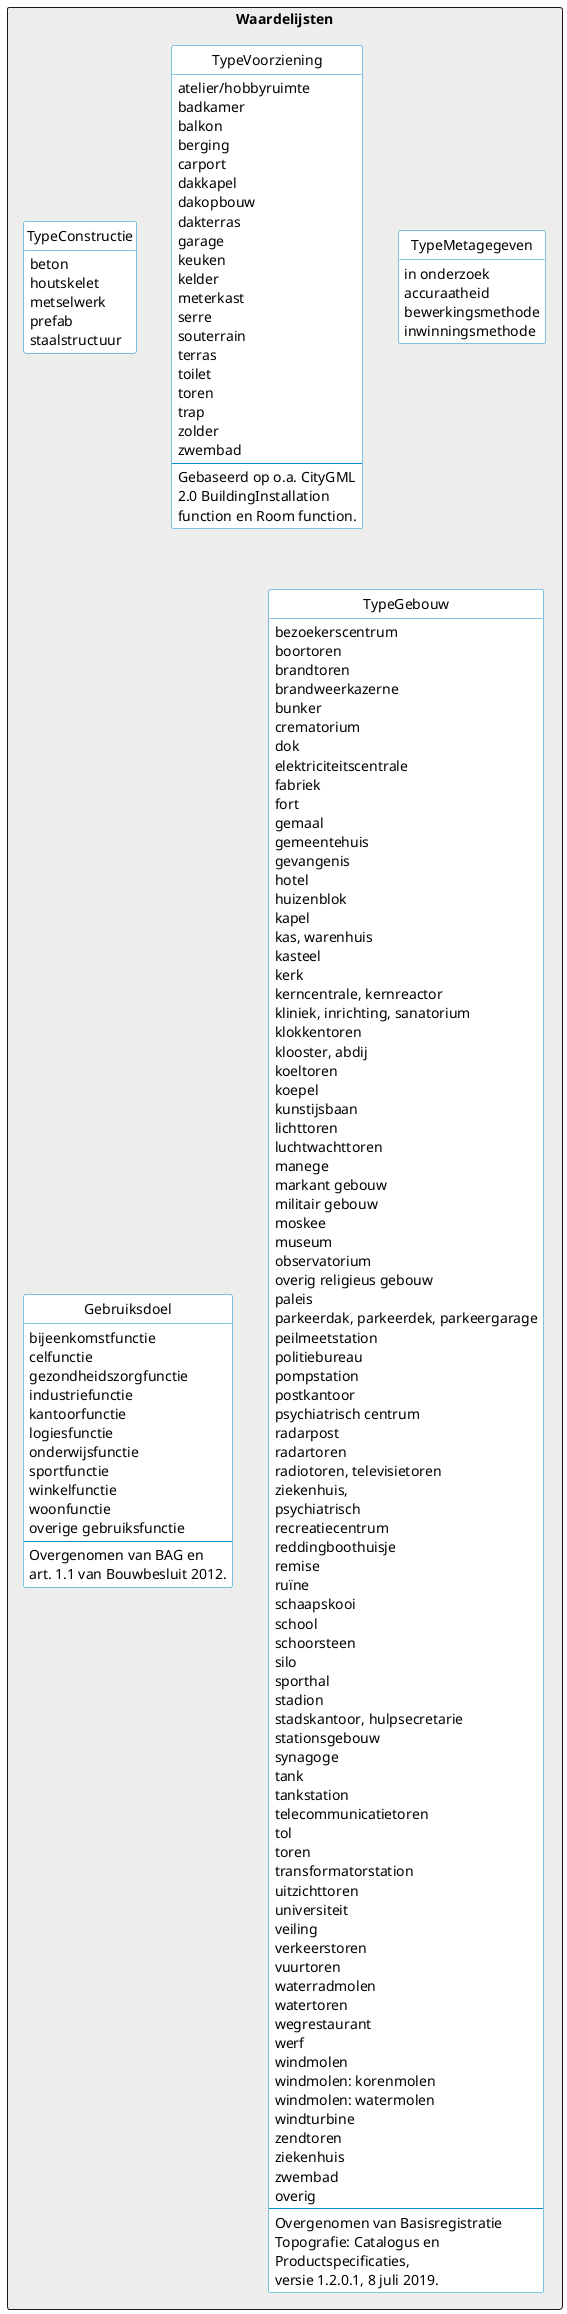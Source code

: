@startuml

' skinparam linetype ortho
' skinparam linetype polyline

skinparam class {
    BackgroundColor #ffffff
    BorderColor #008dc9
    ArrowColor #00387d
    ArrowThickness 1.5
}

hide empty members

hide circle

hide stereotype

package "Waardelijsten" <<rectangle>> #ededed {
    ' https://www.groephuyzentruyt.be/blog/de-verschillende-bouwmethodes
    class TypeConstructie << Referentielijst >> {
        beton
        houtskelet
        metselwerk
        prefab
        staalstructuur
    }

    class TypeVoorziening << Referentielijst >> {
        atelier/hobbyruimte
        badkamer
        balkon
        berging
        carport
        dakkapel
        dakopbouw
        dakterras
        garage
        keuken
        kelder
        meterkast
        serre
        souterrain
        terras
        toilet
        toren
        trap
        zolder
        zwembad
        --
        Gebaseerd op o.a. CityGML
        2.0 BuildingInstallation
        function en Room function.
    }

    class TypeMetagegeven << Referentielijst >> {
        in onderzoek
        accuraatheid
        bewerkingsmethode
        inwinningsmethode
    }

    class Gebruiksdoel << Referentielijst >> {
        bijeenkomstfunctie
        celfunctie
        gezondheidszorgfunctie
        industriefunctie
        kantoorfunctie
        logiesfunctie
        onderwijsfunctie
        sportfunctie
        winkelfunctie
        woonfunctie
        overige gebruiksfunctie
        --
        Overgenomen van BAG en
        art. 1.1 van Bouwbesluit 2012.
    }

    class TypeGebouw << Referentielijst >> {
' http://inspire.ec.europa.eu/codelist/BuildingNatureValue
'         boog
'         bunker
'         dam
'         grotgebouw
'         kapel
'         kas
'         kasteel
'         kerk
'         moskee
'         opslagtank
'         overkapping
'         schuur
'         silo
'         stadion
'         synagoge
'         tempel
'         toren
'         vuurtoren
'         windmolen
'         windturbine
'         zonnescherm
'         --
'         Overgenomen van INSPIRE
'         BuildingNatureValue.
'
        bezoekerscentrum
        boortoren
        brandtoren
        brandweerkazerne
        bunker
        crematorium
        dok
        elektriciteitscentrale
        fabriek
        fort
        gemaal
        gemeentehuis
        gevangenis
        hotel
        huizenblok
        kapel
        kas, warenhuis
        kasteel
        kerk
        kerncentrale, kernreactor
        kliniek, inrichting, sanatorium
        klokkentoren
        klooster, abdij
        koeltoren
        koepel
        kunstijsbaan
        lichttoren
        luchtwachttoren
        manege
        markant gebouw
        militair gebouw
        moskee
        museum
        observatorium
        overig religieus gebouw
        paleis
        parkeerdak, parkeerdek, parkeergarage
        peilmeetstation
        politiebureau
        pompstation
        postkantoor
        psychiatrisch centrum
        radarpost
        radartoren
        radiotoren, televisietoren
        ziekenhuis,
        psychiatrisch
        recreatiecentrum
        reddingboothuisje
        remise
        ruïne
        schaapskooi
        school
        schoorsteen
        silo
        sporthal
        stadion
        stadskantoor, hulpsecretarie
        stationsgebouw
        synagoge
        tank
        tankstation
        telecommunicatietoren
        tol
        toren
        transformatorstation
        uitzichttoren
        universiteit
        veiling
        verkeerstoren
        vuurtoren
        waterradmolen
        watertoren
        wegrestaurant
        werf
        windmolen
        windmolen: korenmolen
        windmolen: watermolen
        windturbine
        zendtoren
        ziekenhuis
        zwembad
        overig
        --
        Overgenomen van Basisregistratie
        Topografie: Catalogus en
        Productspecificaties,
        versie 1.2.0.1, 8 juli 2019.
    }
}
@enduml

